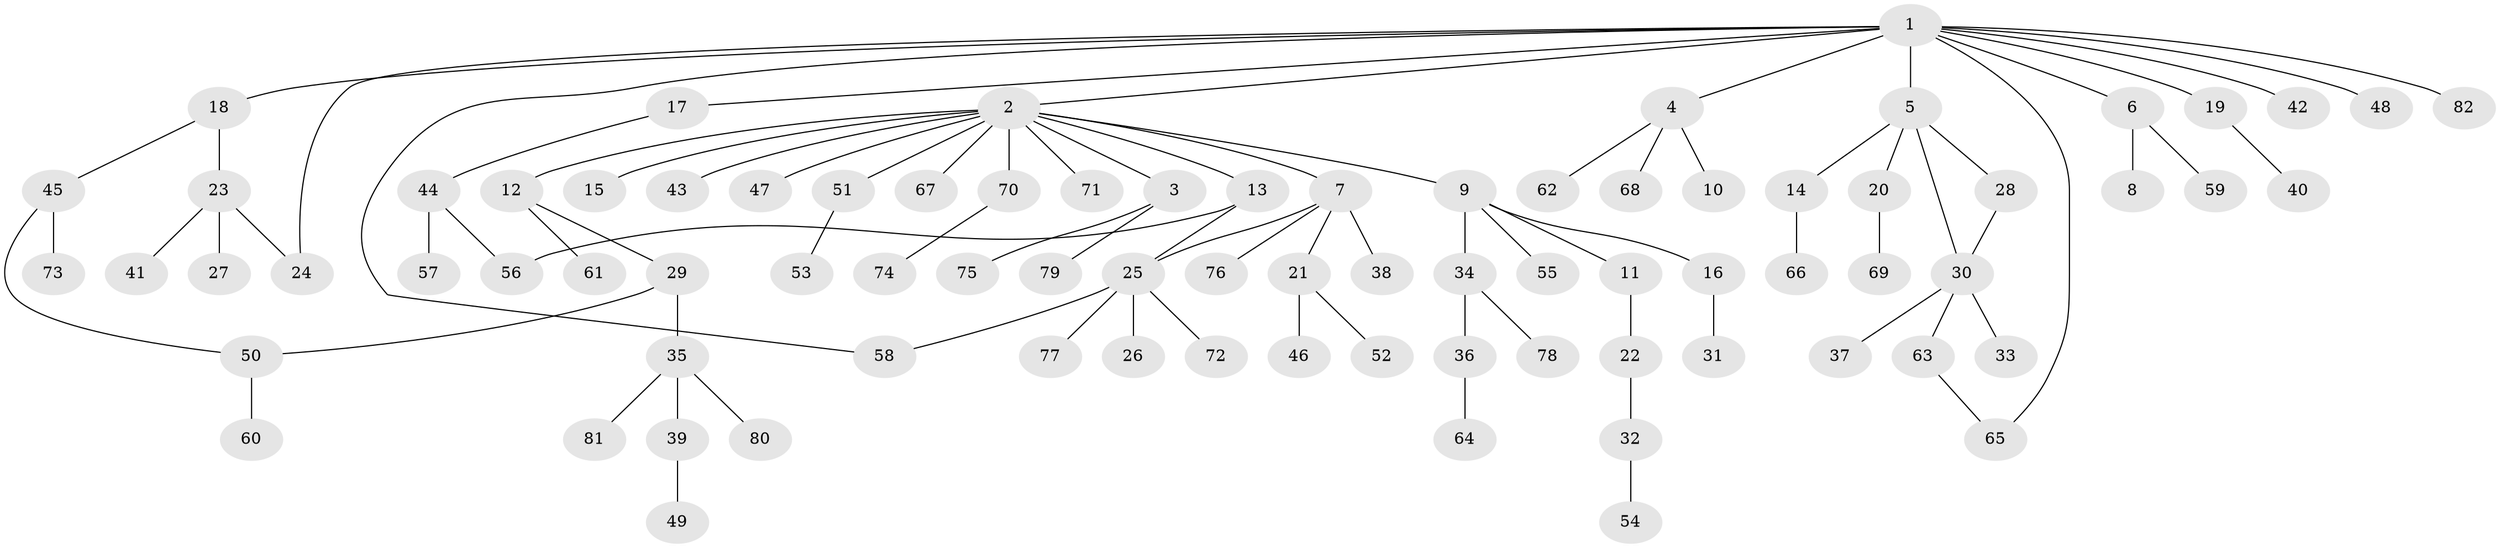 // Generated by graph-tools (version 1.1) at 2025/01/03/09/25 03:01:50]
// undirected, 82 vertices, 88 edges
graph export_dot {
graph [start="1"]
  node [color=gray90,style=filled];
  1;
  2;
  3;
  4;
  5;
  6;
  7;
  8;
  9;
  10;
  11;
  12;
  13;
  14;
  15;
  16;
  17;
  18;
  19;
  20;
  21;
  22;
  23;
  24;
  25;
  26;
  27;
  28;
  29;
  30;
  31;
  32;
  33;
  34;
  35;
  36;
  37;
  38;
  39;
  40;
  41;
  42;
  43;
  44;
  45;
  46;
  47;
  48;
  49;
  50;
  51;
  52;
  53;
  54;
  55;
  56;
  57;
  58;
  59;
  60;
  61;
  62;
  63;
  64;
  65;
  66;
  67;
  68;
  69;
  70;
  71;
  72;
  73;
  74;
  75;
  76;
  77;
  78;
  79;
  80;
  81;
  82;
  1 -- 2;
  1 -- 4;
  1 -- 5;
  1 -- 6;
  1 -- 17;
  1 -- 18;
  1 -- 19;
  1 -- 24;
  1 -- 42;
  1 -- 48;
  1 -- 58;
  1 -- 65;
  1 -- 82;
  2 -- 3;
  2 -- 7;
  2 -- 9;
  2 -- 12;
  2 -- 13;
  2 -- 15;
  2 -- 43;
  2 -- 47;
  2 -- 51;
  2 -- 67;
  2 -- 70;
  2 -- 71;
  3 -- 75;
  3 -- 79;
  4 -- 10;
  4 -- 62;
  4 -- 68;
  5 -- 14;
  5 -- 20;
  5 -- 28;
  5 -- 30;
  6 -- 8;
  6 -- 59;
  7 -- 21;
  7 -- 25;
  7 -- 38;
  7 -- 76;
  9 -- 11;
  9 -- 16;
  9 -- 34;
  9 -- 55;
  11 -- 22;
  12 -- 29;
  12 -- 61;
  13 -- 25;
  13 -- 56;
  14 -- 66;
  16 -- 31;
  17 -- 44;
  18 -- 23;
  18 -- 45;
  19 -- 40;
  20 -- 69;
  21 -- 46;
  21 -- 52;
  22 -- 32;
  23 -- 24;
  23 -- 27;
  23 -- 41;
  25 -- 26;
  25 -- 58;
  25 -- 72;
  25 -- 77;
  28 -- 30;
  29 -- 35;
  29 -- 50;
  30 -- 33;
  30 -- 37;
  30 -- 63;
  32 -- 54;
  34 -- 36;
  34 -- 78;
  35 -- 39;
  35 -- 80;
  35 -- 81;
  36 -- 64;
  39 -- 49;
  44 -- 56;
  44 -- 57;
  45 -- 50;
  45 -- 73;
  50 -- 60;
  51 -- 53;
  63 -- 65;
  70 -- 74;
}
